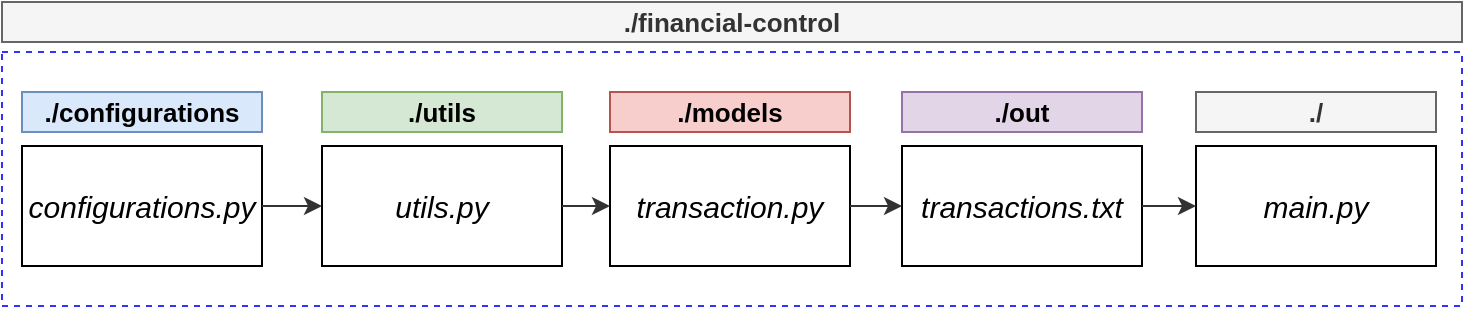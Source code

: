 <mxfile version="17.4.5" type="device"><diagram id="q9_3043uA2xvEB8WT1sK" name="Page-1"><mxGraphModel dx="1043" dy="589" grid="1" gridSize="10" guides="1" tooltips="1" connect="1" arrows="1" fold="1" page="1" pageScale="1" pageWidth="827" pageHeight="1169" math="0" shadow="0"><root><mxCell id="0"/><mxCell id="1" parent="0"/><mxCell id="pVRNT7MZ0NbEZptKcEf--19" value="" style="rounded=0;whiteSpace=wrap;html=1;fontSize=15;fillColor=none;dashed=1;strokeColor=#3333FF;" vertex="1" parent="1"><mxGeometry x="40" y="213" width="730" height="127" as="geometry"/></mxCell><mxCell id="pVRNT7MZ0NbEZptKcEf--1" value="&lt;i style=&quot;font-size: 15px;&quot;&gt;main.py&lt;/i&gt;" style="rounded=0;whiteSpace=wrap;html=1;fillColor=none;fontSize=15;" vertex="1" parent="1"><mxGeometry x="637" y="260" width="120" height="60" as="geometry"/></mxCell><mxCell id="pVRNT7MZ0NbEZptKcEf--2" value="&lt;i style=&quot;font-size: 15px;&quot;&gt;configurations.py&lt;/i&gt;" style="rounded=0;whiteSpace=wrap;html=1;fillColor=none;fontSize=15;" vertex="1" parent="1"><mxGeometry x="50" y="260" width="120" height="60" as="geometry"/></mxCell><mxCell id="pVRNT7MZ0NbEZptKcEf--3" value="&lt;i style=&quot;font-size: 15px;&quot;&gt;transaction.py&lt;/i&gt;" style="rounded=0;whiteSpace=wrap;html=1;fillColor=none;fontSize=15;" vertex="1" parent="1"><mxGeometry x="344" y="260" width="120" height="60" as="geometry"/></mxCell><mxCell id="pVRNT7MZ0NbEZptKcEf--4" value="&lt;i style=&quot;font-size: 15px;&quot;&gt;utils.py&lt;/i&gt;" style="rounded=0;whiteSpace=wrap;html=1;fillColor=none;fontSize=15;" vertex="1" parent="1"><mxGeometry x="200" y="260" width="120" height="60" as="geometry"/></mxCell><mxCell id="pVRNT7MZ0NbEZptKcEf--5" value="&lt;i style=&quot;font-size: 15px;&quot;&gt;transactions.txt&lt;/i&gt;" style="rounded=0;whiteSpace=wrap;html=1;fillColor=none;fontSize=15;" vertex="1" parent="1"><mxGeometry x="490" y="260" width="120" height="60" as="geometry"/></mxCell><mxCell id="pVRNT7MZ0NbEZptKcEf--7" value="&lt;font style=&quot;font-size: 13px;&quot;&gt;./utils&lt;/font&gt;" style="rounded=0;whiteSpace=wrap;html=1;fontStyle=1;fontSize=13;fillColor=#d5e8d4;strokeColor=#82b366;" vertex="1" parent="1"><mxGeometry x="200" y="233" width="120" height="20" as="geometry"/></mxCell><mxCell id="pVRNT7MZ0NbEZptKcEf--8" value="&lt;font style=&quot;font-size: 13px;&quot;&gt;./models&lt;/font&gt;" style="rounded=0;whiteSpace=wrap;html=1;fontStyle=1;fontSize=13;fillColor=#f8cecc;strokeColor=#b85450;" vertex="1" parent="1"><mxGeometry x="344" y="233" width="120" height="20" as="geometry"/></mxCell><mxCell id="pVRNT7MZ0NbEZptKcEf--9" value="&lt;font style=&quot;font-size: 13px;&quot;&gt;./&lt;/font&gt;" style="rounded=0;whiteSpace=wrap;html=1;fontStyle=1;fontSize=13;fillColor=#f5f5f5;fontColor=#333333;strokeColor=#666666;" vertex="1" parent="1"><mxGeometry x="637" y="233" width="120" height="20" as="geometry"/></mxCell><mxCell id="pVRNT7MZ0NbEZptKcEf--10" value="&lt;font style=&quot;font-size: 13px;&quot;&gt;./out&lt;/font&gt;" style="rounded=0;whiteSpace=wrap;html=1;fontStyle=1;fontSize=13;fillColor=#e1d5e7;strokeColor=#9673a6;" vertex="1" parent="1"><mxGeometry x="490" y="233" width="120" height="20" as="geometry"/></mxCell><mxCell id="pVRNT7MZ0NbEZptKcEf--11" value="&lt;font style=&quot;font-size: 13px;&quot;&gt;./configurations&lt;/font&gt;" style="rounded=0;whiteSpace=wrap;html=1;fontStyle=1;fontSize=13;fillColor=#dae8fc;strokeColor=#6c8ebf;" vertex="1" parent="1"><mxGeometry x="50" y="233" width="120" height="20" as="geometry"/></mxCell><mxCell id="pVRNT7MZ0NbEZptKcEf--15" value="" style="endArrow=classic;html=1;rounded=0;fontSize=15;strokeColor=#333333;entryX=0;entryY=0.5;entryDx=0;entryDy=0;exitX=1;exitY=0.5;exitDx=0;exitDy=0;" edge="1" parent="1" source="pVRNT7MZ0NbEZptKcEf--2" target="pVRNT7MZ0NbEZptKcEf--4"><mxGeometry width="50" height="50" relative="1" as="geometry"><mxPoint x="170" y="400" as="sourcePoint"/><mxPoint x="220" y="350" as="targetPoint"/></mxGeometry></mxCell><mxCell id="pVRNT7MZ0NbEZptKcEf--16" value="" style="endArrow=classic;html=1;rounded=0;fontSize=15;strokeColor=#333333;entryX=0;entryY=0.5;entryDx=0;entryDy=0;exitX=1;exitY=0.5;exitDx=0;exitDy=0;" edge="1" parent="1" source="pVRNT7MZ0NbEZptKcEf--4" target="pVRNT7MZ0NbEZptKcEf--3"><mxGeometry width="50" height="50" relative="1" as="geometry"><mxPoint x="180" y="300" as="sourcePoint"/><mxPoint x="210" y="300" as="targetPoint"/></mxGeometry></mxCell><mxCell id="pVRNT7MZ0NbEZptKcEf--17" value="" style="endArrow=classic;html=1;rounded=0;fontSize=15;strokeColor=#333333;entryX=0;entryY=0.5;entryDx=0;entryDy=0;exitX=1;exitY=0.5;exitDx=0;exitDy=0;" edge="1" parent="1" source="pVRNT7MZ0NbEZptKcEf--3" target="pVRNT7MZ0NbEZptKcEf--5"><mxGeometry width="50" height="50" relative="1" as="geometry"><mxPoint x="190" y="310" as="sourcePoint"/><mxPoint x="220" y="310" as="targetPoint"/></mxGeometry></mxCell><mxCell id="pVRNT7MZ0NbEZptKcEf--18" value="" style="endArrow=classic;html=1;rounded=0;fontSize=15;strokeColor=#333333;entryX=0;entryY=0.5;entryDx=0;entryDy=0;exitX=1;exitY=0.5;exitDx=0;exitDy=0;" edge="1" parent="1" source="pVRNT7MZ0NbEZptKcEf--5" target="pVRNT7MZ0NbEZptKcEf--1"><mxGeometry width="50" height="50" relative="1" as="geometry"><mxPoint x="200" y="320" as="sourcePoint"/><mxPoint x="230" y="320" as="targetPoint"/></mxGeometry></mxCell><mxCell id="pVRNT7MZ0NbEZptKcEf--20" value="&lt;font style=&quot;font-size: 13px&quot;&gt;./financial-control&lt;/font&gt;" style="rounded=0;whiteSpace=wrap;html=1;fontStyle=1;fontSize=13;fillColor=#f5f5f5;strokeColor=#666666;fontColor=#333333;" vertex="1" parent="1"><mxGeometry x="40" y="188" width="730" height="20" as="geometry"/></mxCell></root></mxGraphModel></diagram></mxfile>